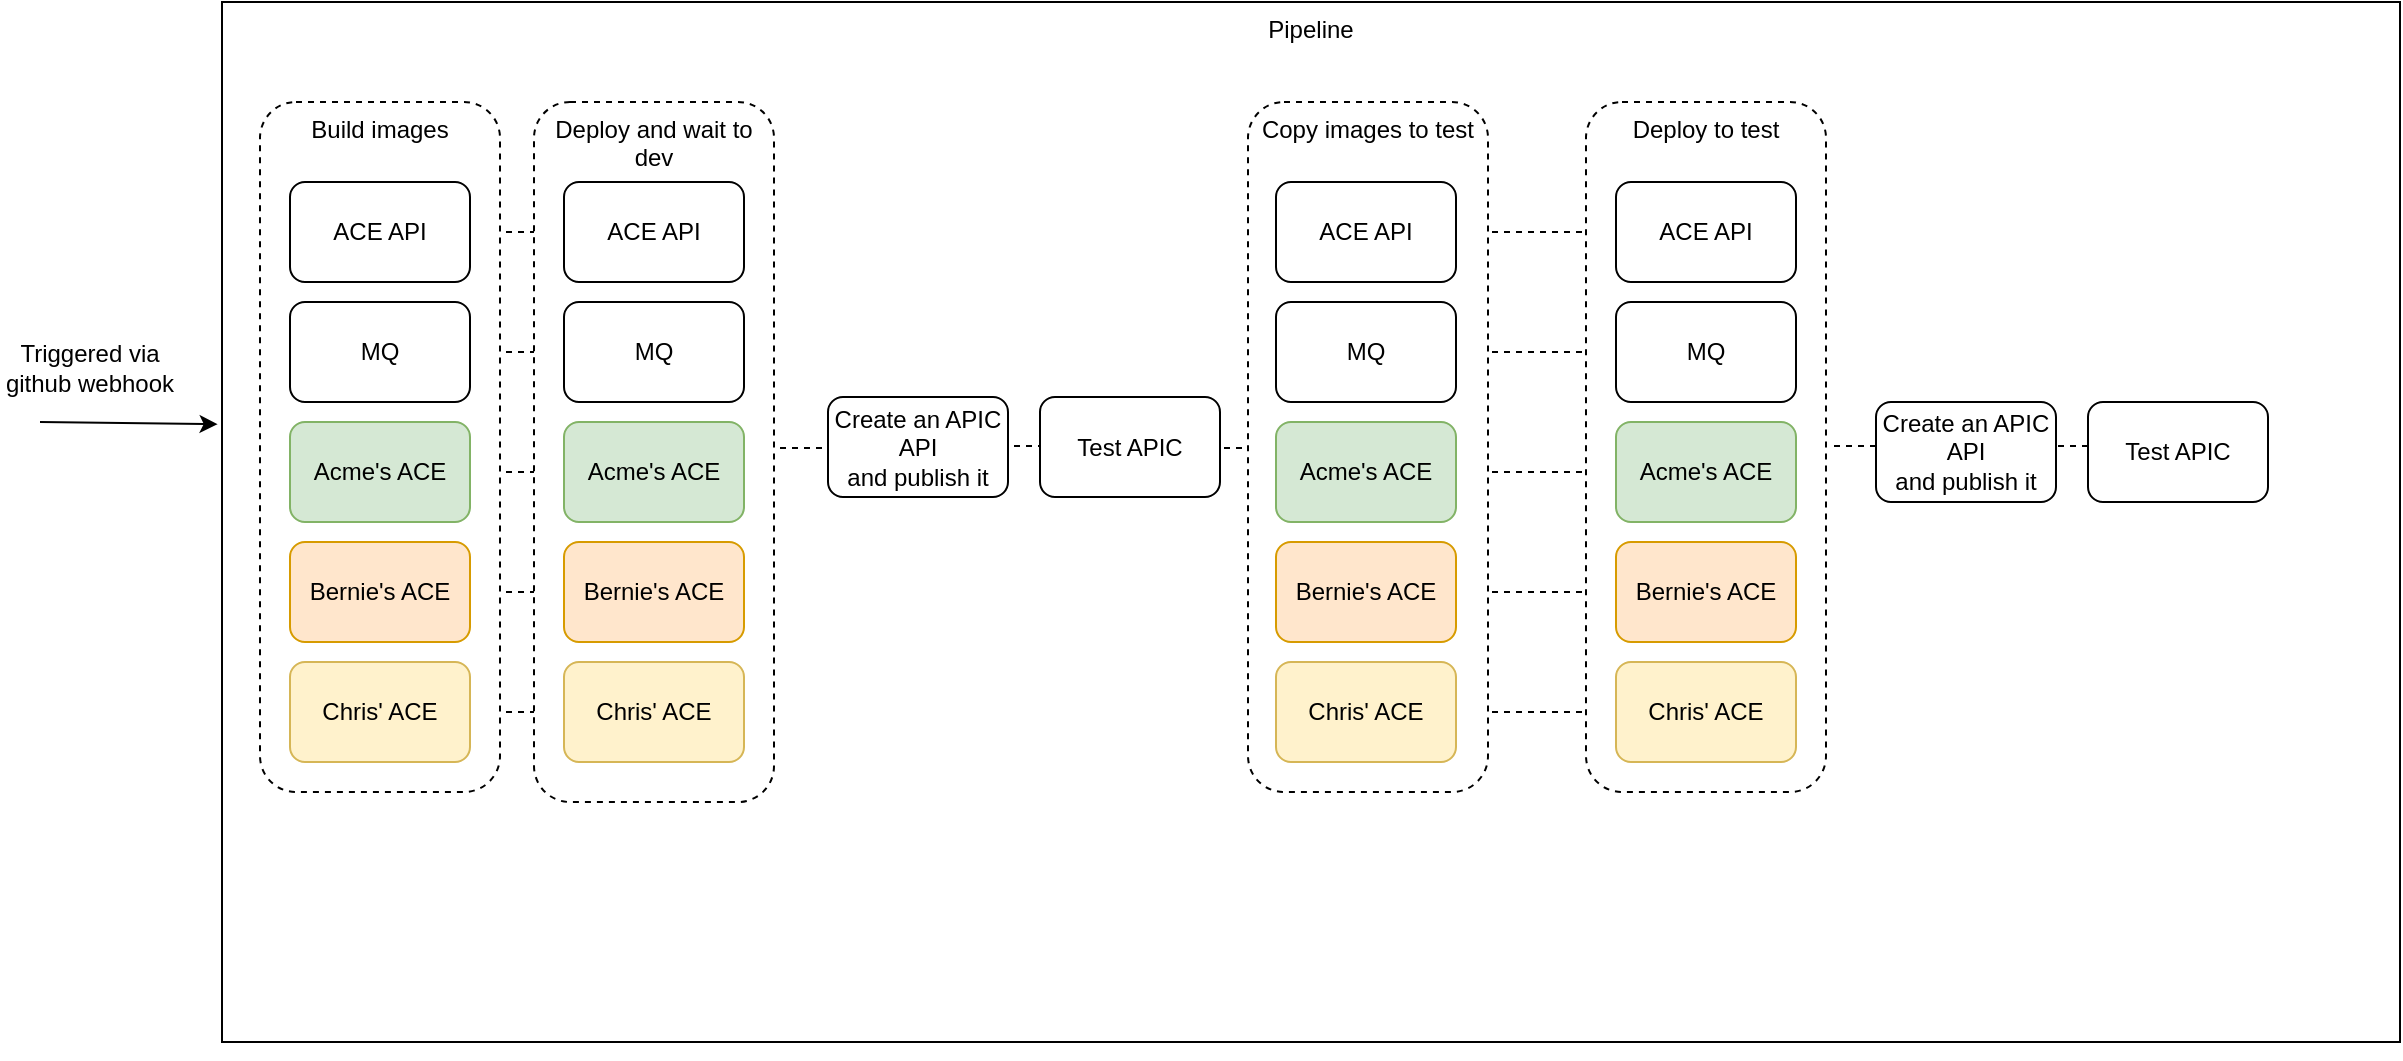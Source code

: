 <mxfile version="13.6.4" type="device"><diagram id="VE-N1trzqjqV8dFcUWxu" name="Page-1"><mxGraphModel dx="1038" dy="1700" grid="1" gridSize="10" guides="1" tooltips="1" connect="1" arrows="1" fold="1" page="1" pageScale="1" pageWidth="827" pageHeight="1169" math="0" shadow="0"><root><mxCell id="0"/><mxCell id="1" parent="0"/><mxCell id="dOaA2zKEW4hxdAvneEtv-3" value="Pipeline" style="rounded=0;whiteSpace=wrap;html=1;verticalAlign=top;" vertex="1" parent="1"><mxGeometry x="111" y="-10" width="1089" height="520" as="geometry"/></mxCell><mxCell id="dOaA2zKEW4hxdAvneEtv-11" value="" style="endArrow=classic;html=1;entryX=-0.002;entryY=0.406;entryDx=0;entryDy=0;entryPerimeter=0;" edge="1" parent="1" target="dOaA2zKEW4hxdAvneEtv-3"><mxGeometry width="50" height="50" relative="1" as="geometry"><mxPoint x="20" y="200" as="sourcePoint"/><mxPoint x="190" y="-125" as="targetPoint"/></mxGeometry></mxCell><mxCell id="dOaA2zKEW4hxdAvneEtv-12" value="Triggered via github webhook" style="text;html=1;strokeColor=none;fillColor=none;align=center;verticalAlign=middle;whiteSpace=wrap;rounded=0;" vertex="1" parent="1"><mxGeometry y="162.5" width="90" height="20" as="geometry"/></mxCell><mxCell id="dOaA2zKEW4hxdAvneEtv-19" style="edgeStyle=orthogonalEdgeStyle;rounded=0;orthogonalLoop=1;jettySize=auto;html=1;exitX=0.5;exitY=1;exitDx=0;exitDy=0;" edge="1" parent="1" source="dOaA2zKEW4hxdAvneEtv-3" target="dOaA2zKEW4hxdAvneEtv-3"><mxGeometry relative="1" as="geometry"/></mxCell><mxCell id="dOaA2zKEW4hxdAvneEtv-20" value="" style="endArrow=classic;html=1;dashed=1;" edge="1" parent="1" source="dOaA2zKEW4hxdAvneEtv-15" target="dOaA2zKEW4hxdAvneEtv-7"><mxGeometry width="50" height="50" relative="1" as="geometry"><mxPoint x="286" y="220" as="sourcePoint"/><mxPoint x="336" y="170" as="targetPoint"/></mxGeometry></mxCell><mxCell id="dOaA2zKEW4hxdAvneEtv-21" value="" style="endArrow=classic;html=1;dashed=1;" edge="1" parent="1" source="dOaA2zKEW4hxdAvneEtv-16" target="dOaA2zKEW4hxdAvneEtv-8"><mxGeometry width="50" height="50" relative="1" as="geometry"><mxPoint x="296" y="230" as="sourcePoint"/><mxPoint x="346" y="180" as="targetPoint"/></mxGeometry></mxCell><mxCell id="dOaA2zKEW4hxdAvneEtv-22" value="" style="endArrow=classic;html=1;dashed=1;" edge="1" parent="1" source="dOaA2zKEW4hxdAvneEtv-17" target="dOaA2zKEW4hxdAvneEtv-9"><mxGeometry width="50" height="50" relative="1" as="geometry"><mxPoint x="306" y="240" as="sourcePoint"/><mxPoint x="356" y="190" as="targetPoint"/></mxGeometry></mxCell><mxCell id="dOaA2zKEW4hxdAvneEtv-23" value="" style="endArrow=classic;html=1;dashed=1;" edge="1" parent="1" source="dOaA2zKEW4hxdAvneEtv-18" target="dOaA2zKEW4hxdAvneEtv-10"><mxGeometry width="50" height="50" relative="1" as="geometry"><mxPoint x="316" y="250" as="sourcePoint"/><mxPoint x="366" y="200" as="targetPoint"/></mxGeometry></mxCell><mxCell id="dOaA2zKEW4hxdAvneEtv-24" value="" style="endArrow=classic;html=1;dashed=1;" edge="1" parent="1" source="dOaA2zKEW4hxdAvneEtv-14" target="dOaA2zKEW4hxdAvneEtv-6"><mxGeometry width="50" height="50" relative="1" as="geometry"><mxPoint x="326" y="260" as="sourcePoint"/><mxPoint x="376" y="210" as="targetPoint"/></mxGeometry></mxCell><mxCell id="dOaA2zKEW4hxdAvneEtv-56" value="" style="endArrow=classic;html=1;dashed=1;" edge="1" parent="1"><mxGeometry width="50" height="50" relative="1" as="geometry"><mxPoint x="390" y="213" as="sourcePoint"/><mxPoint x="470" y="213" as="targetPoint"/></mxGeometry></mxCell><mxCell id="dOaA2zKEW4hxdAvneEtv-67" value="" style="group" vertex="1" connectable="0" parent="1"><mxGeometry x="267" y="40" width="120" height="350" as="geometry"/></mxCell><mxCell id="dOaA2zKEW4hxdAvneEtv-5" value="Deploy and wait to dev" style="rounded=1;whiteSpace=wrap;html=1;verticalAlign=top;dashed=1;" vertex="1" parent="dOaA2zKEW4hxdAvneEtv-67"><mxGeometry width="120" height="350" as="geometry"/></mxCell><mxCell id="dOaA2zKEW4hxdAvneEtv-6" value="ACE API" style="rounded=1;whiteSpace=wrap;html=1;" vertex="1" parent="dOaA2zKEW4hxdAvneEtv-67"><mxGeometry x="15" y="40" width="90" height="50" as="geometry"/></mxCell><mxCell id="dOaA2zKEW4hxdAvneEtv-7" value="MQ" style="rounded=1;whiteSpace=wrap;html=1;" vertex="1" parent="dOaA2zKEW4hxdAvneEtv-67"><mxGeometry x="15" y="100" width="90" height="50" as="geometry"/></mxCell><mxCell id="dOaA2zKEW4hxdAvneEtv-8" value="Acme's ACE" style="rounded=1;whiteSpace=wrap;html=1;fillColor=#d5e8d4;strokeColor=#82b366;" vertex="1" parent="dOaA2zKEW4hxdAvneEtv-67"><mxGeometry x="15" y="160" width="90" height="50" as="geometry"/></mxCell><mxCell id="dOaA2zKEW4hxdAvneEtv-9" value="Bernie's ACE" style="rounded=1;whiteSpace=wrap;html=1;fillColor=#ffe6cc;strokeColor=#d79b00;" vertex="1" parent="dOaA2zKEW4hxdAvneEtv-67"><mxGeometry x="15" y="220" width="90" height="50" as="geometry"/></mxCell><mxCell id="dOaA2zKEW4hxdAvneEtv-10" value="Chris' ACE" style="rounded=1;whiteSpace=wrap;html=1;fillColor=#fff2cc;strokeColor=#d6b656;" vertex="1" parent="dOaA2zKEW4hxdAvneEtv-67"><mxGeometry x="15" y="280" width="90" height="50" as="geometry"/></mxCell><mxCell id="dOaA2zKEW4hxdAvneEtv-71" value="" style="endArrow=classic;html=1;dashed=1;" edge="1" parent="1"><mxGeometry width="50" height="50" relative="1" as="geometry"><mxPoint x="495" y="212" as="sourcePoint"/><mxPoint x="531" y="212" as="targetPoint"/></mxGeometry></mxCell><mxCell id="dOaA2zKEW4hxdAvneEtv-72" value="" style="group" vertex="1" connectable="0" parent="1"><mxGeometry x="130" y="40" width="120" height="345" as="geometry"/></mxCell><mxCell id="dOaA2zKEW4hxdAvneEtv-13" value="Build images" style="rounded=1;whiteSpace=wrap;html=1;horizontal=1;verticalAlign=top;dashed=1;" vertex="1" parent="dOaA2zKEW4hxdAvneEtv-72"><mxGeometry width="120" height="345" as="geometry"/></mxCell><mxCell id="dOaA2zKEW4hxdAvneEtv-14" value="ACE API" style="rounded=1;whiteSpace=wrap;html=1;" vertex="1" parent="dOaA2zKEW4hxdAvneEtv-72"><mxGeometry x="15" y="40" width="90" height="50" as="geometry"/></mxCell><mxCell id="dOaA2zKEW4hxdAvneEtv-15" value="MQ" style="rounded=1;whiteSpace=wrap;html=1;" vertex="1" parent="dOaA2zKEW4hxdAvneEtv-72"><mxGeometry x="15" y="100" width="90" height="50" as="geometry"/></mxCell><mxCell id="dOaA2zKEW4hxdAvneEtv-16" value="Acme's ACE" style="rounded=1;whiteSpace=wrap;html=1;fillColor=#d5e8d4;strokeColor=#82b366;" vertex="1" parent="dOaA2zKEW4hxdAvneEtv-72"><mxGeometry x="15" y="160" width="90" height="50" as="geometry"/></mxCell><mxCell id="dOaA2zKEW4hxdAvneEtv-17" value="Bernie's ACE" style="rounded=1;whiteSpace=wrap;html=1;fillColor=#ffe6cc;strokeColor=#d79b00;" vertex="1" parent="dOaA2zKEW4hxdAvneEtv-72"><mxGeometry x="15" y="220" width="90" height="50" as="geometry"/></mxCell><mxCell id="dOaA2zKEW4hxdAvneEtv-18" value="Chris' ACE" style="rounded=1;whiteSpace=wrap;html=1;fillColor=#fff2cc;strokeColor=#d6b656;" vertex="1" parent="dOaA2zKEW4hxdAvneEtv-72"><mxGeometry x="15" y="280" width="90" height="50" as="geometry"/></mxCell><mxCell id="dOaA2zKEW4hxdAvneEtv-74" value="" style="endArrow=classic;html=1;dashed=1;" edge="1" parent="1"><mxGeometry width="50" height="50" relative="1" as="geometry"><mxPoint x="600" y="213" as="sourcePoint"/><mxPoint x="636" y="213" as="targetPoint"/></mxGeometry></mxCell><mxCell id="dOaA2zKEW4hxdAvneEtv-78" value="" style="group" vertex="1" connectable="0" parent="1"><mxGeometry x="414" y="187.5" width="196" height="50" as="geometry"/></mxCell><mxCell id="dOaA2zKEW4hxdAvneEtv-32" value="Test APIC" style="rounded=1;whiteSpace=wrap;html=1;" vertex="1" parent="dOaA2zKEW4hxdAvneEtv-78"><mxGeometry x="106" width="90" height="50" as="geometry"/></mxCell><mxCell id="dOaA2zKEW4hxdAvneEtv-70" value="Create an APIC API&lt;br&gt;and publish it" style="rounded=1;whiteSpace=wrap;html=1;" vertex="1" parent="dOaA2zKEW4hxdAvneEtv-78"><mxGeometry width="90" height="50" as="geometry"/></mxCell><mxCell id="dOaA2zKEW4hxdAvneEtv-50" value="" style="endArrow=classic;html=1;dashed=1;" edge="1" parent="1" source="dOaA2zKEW4hxdAvneEtv-41" target="dOaA2zKEW4hxdAvneEtv-35"><mxGeometry width="50" height="50" relative="1" as="geometry"><mxPoint x="2060" y="340" as="sourcePoint"/><mxPoint x="2110" y="290" as="targetPoint"/></mxGeometry></mxCell><mxCell id="dOaA2zKEW4hxdAvneEtv-46" value="" style="endArrow=classic;html=1;dashed=1;" edge="1" parent="1" source="dOaA2zKEW4hxdAvneEtv-42" target="dOaA2zKEW4hxdAvneEtv-36"><mxGeometry width="50" height="50" relative="1" as="geometry"><mxPoint x="2020" y="300" as="sourcePoint"/><mxPoint x="2070" y="250" as="targetPoint"/></mxGeometry></mxCell><mxCell id="dOaA2zKEW4hxdAvneEtv-47" value="" style="endArrow=classic;html=1;dashed=1;" edge="1" parent="1" source="dOaA2zKEW4hxdAvneEtv-43" target="dOaA2zKEW4hxdAvneEtv-37"><mxGeometry width="50" height="50" relative="1" as="geometry"><mxPoint x="2030" y="310" as="sourcePoint"/><mxPoint x="2080" y="260" as="targetPoint"/></mxGeometry></mxCell><mxCell id="dOaA2zKEW4hxdAvneEtv-48" value="" style="endArrow=classic;html=1;dashed=1;" edge="1" parent="1" source="dOaA2zKEW4hxdAvneEtv-44" target="dOaA2zKEW4hxdAvneEtv-38"><mxGeometry width="50" height="50" relative="1" as="geometry"><mxPoint x="2040" y="320" as="sourcePoint"/><mxPoint x="2090" y="270" as="targetPoint"/></mxGeometry></mxCell><mxCell id="dOaA2zKEW4hxdAvneEtv-49" value="" style="endArrow=classic;html=1;dashed=1;" edge="1" parent="1" source="dOaA2zKEW4hxdAvneEtv-45" target="dOaA2zKEW4hxdAvneEtv-39"><mxGeometry width="50" height="50" relative="1" as="geometry"><mxPoint x="2050" y="330" as="sourcePoint"/><mxPoint x="2100" y="280" as="targetPoint"/></mxGeometry></mxCell><mxCell id="dOaA2zKEW4hxdAvneEtv-33" value="" style="group;dashed=1;strokeColor=none;" vertex="1" connectable="0" parent="1"><mxGeometry x="793" y="40" width="120" height="345" as="geometry"/></mxCell><mxCell id="dOaA2zKEW4hxdAvneEtv-34" value="Deploy to test" style="rounded=1;whiteSpace=wrap;html=1;verticalAlign=top;dashed=1;" vertex="1" parent="dOaA2zKEW4hxdAvneEtv-33"><mxGeometry width="120" height="345" as="geometry"/></mxCell><mxCell id="dOaA2zKEW4hxdAvneEtv-35" value="ACE API" style="rounded=1;whiteSpace=wrap;html=1;" vertex="1" parent="dOaA2zKEW4hxdAvneEtv-33"><mxGeometry x="15" y="40" width="90" height="50" as="geometry"/></mxCell><mxCell id="dOaA2zKEW4hxdAvneEtv-36" value="MQ" style="rounded=1;whiteSpace=wrap;html=1;" vertex="1" parent="dOaA2zKEW4hxdAvneEtv-33"><mxGeometry x="15" y="100" width="90" height="50" as="geometry"/></mxCell><mxCell id="dOaA2zKEW4hxdAvneEtv-37" value="Acme's ACE" style="rounded=1;whiteSpace=wrap;html=1;fillColor=#d5e8d4;strokeColor=#82b366;" vertex="1" parent="dOaA2zKEW4hxdAvneEtv-33"><mxGeometry x="15" y="160" width="90" height="50" as="geometry"/></mxCell><mxCell id="dOaA2zKEW4hxdAvneEtv-38" value="Bernie's ACE" style="rounded=1;whiteSpace=wrap;html=1;fillColor=#ffe6cc;strokeColor=#d79b00;" vertex="1" parent="dOaA2zKEW4hxdAvneEtv-33"><mxGeometry x="15" y="220" width="90" height="50" as="geometry"/></mxCell><mxCell id="dOaA2zKEW4hxdAvneEtv-39" value="Chris' ACE" style="rounded=1;whiteSpace=wrap;html=1;fillColor=#fff2cc;strokeColor=#d6b656;" vertex="1" parent="dOaA2zKEW4hxdAvneEtv-33"><mxGeometry x="15" y="280" width="90" height="50" as="geometry"/></mxCell><mxCell id="dOaA2zKEW4hxdAvneEtv-69" value="" style="group" vertex="1" connectable="0" parent="1"><mxGeometry x="624" y="40" width="120" height="345" as="geometry"/></mxCell><mxCell id="dOaA2zKEW4hxdAvneEtv-40" value="Copy images to test" style="rounded=1;whiteSpace=wrap;html=1;horizontal=1;verticalAlign=top;dashed=1;" vertex="1" parent="dOaA2zKEW4hxdAvneEtv-69"><mxGeometry width="120" height="345" as="geometry"/></mxCell><mxCell id="dOaA2zKEW4hxdAvneEtv-41" value="ACE API" style="rounded=1;whiteSpace=wrap;html=1;" vertex="1" parent="dOaA2zKEW4hxdAvneEtv-69"><mxGeometry x="14" y="40" width="90" height="50" as="geometry"/></mxCell><mxCell id="dOaA2zKEW4hxdAvneEtv-42" value="MQ" style="rounded=1;whiteSpace=wrap;html=1;" vertex="1" parent="dOaA2zKEW4hxdAvneEtv-69"><mxGeometry x="14" y="100" width="90" height="50" as="geometry"/></mxCell><mxCell id="dOaA2zKEW4hxdAvneEtv-43" value="Acme's ACE" style="rounded=1;whiteSpace=wrap;html=1;fillColor=#d5e8d4;strokeColor=#82b366;" vertex="1" parent="dOaA2zKEW4hxdAvneEtv-69"><mxGeometry x="14" y="160" width="90" height="50" as="geometry"/></mxCell><mxCell id="dOaA2zKEW4hxdAvneEtv-44" value="Bernie's ACE" style="rounded=1;whiteSpace=wrap;html=1;fillColor=#ffe6cc;strokeColor=#d79b00;" vertex="1" parent="dOaA2zKEW4hxdAvneEtv-69"><mxGeometry x="14" y="220" width="90" height="50" as="geometry"/></mxCell><mxCell id="dOaA2zKEW4hxdAvneEtv-45" value="Chris' ACE" style="rounded=1;whiteSpace=wrap;html=1;fillColor=#fff2cc;strokeColor=#d6b656;" vertex="1" parent="dOaA2zKEW4hxdAvneEtv-69"><mxGeometry x="14" y="280" width="90" height="50" as="geometry"/></mxCell><mxCell id="dOaA2zKEW4hxdAvneEtv-82" value="" style="endArrow=classic;html=1;dashed=1;" edge="1" parent="1"><mxGeometry width="50" height="50" relative="1" as="geometry"><mxPoint x="917" y="212" as="sourcePoint"/><mxPoint x="947" y="212" as="targetPoint"/></mxGeometry></mxCell><mxCell id="dOaA2zKEW4hxdAvneEtv-83" value="" style="endArrow=classic;html=1;dashed=1;" edge="1" parent="1"><mxGeometry width="50" height="50" relative="1" as="geometry"><mxPoint x="1023" y="212" as="sourcePoint"/><mxPoint x="1053" y="212" as="targetPoint"/></mxGeometry></mxCell><mxCell id="dOaA2zKEW4hxdAvneEtv-80" value="Test APIC" style="rounded=1;whiteSpace=wrap;html=1;" vertex="1" parent="1"><mxGeometry x="1044" y="190" width="90" height="50" as="geometry"/></mxCell><mxCell id="dOaA2zKEW4hxdAvneEtv-81" value="Create an APIC API&lt;br&gt;and publish it" style="rounded=1;whiteSpace=wrap;html=1;" vertex="1" parent="1"><mxGeometry x="938" y="190" width="90" height="50" as="geometry"/></mxCell></root></mxGraphModel></diagram></mxfile>